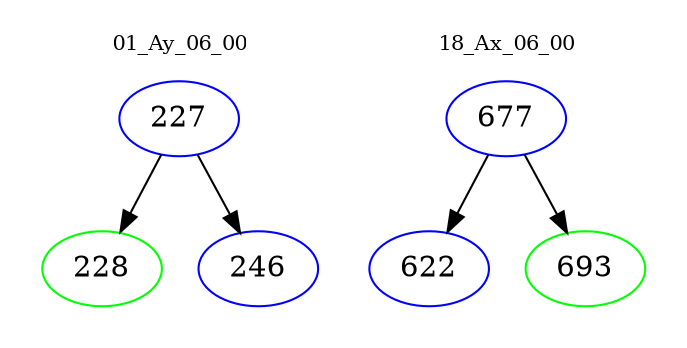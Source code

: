 digraph{
subgraph cluster_0 {
color = white
label = "01_Ay_06_00";
fontsize=10;
T0_227 [label="227", color="blue"]
T0_227 -> T0_228 [color="black"]
T0_228 [label="228", color="green"]
T0_227 -> T0_246 [color="black"]
T0_246 [label="246", color="blue"]
}
subgraph cluster_1 {
color = white
label = "18_Ax_06_00";
fontsize=10;
T1_677 [label="677", color="blue"]
T1_677 -> T1_622 [color="black"]
T1_622 [label="622", color="blue"]
T1_677 -> T1_693 [color="black"]
T1_693 [label="693", color="green"]
}
}
